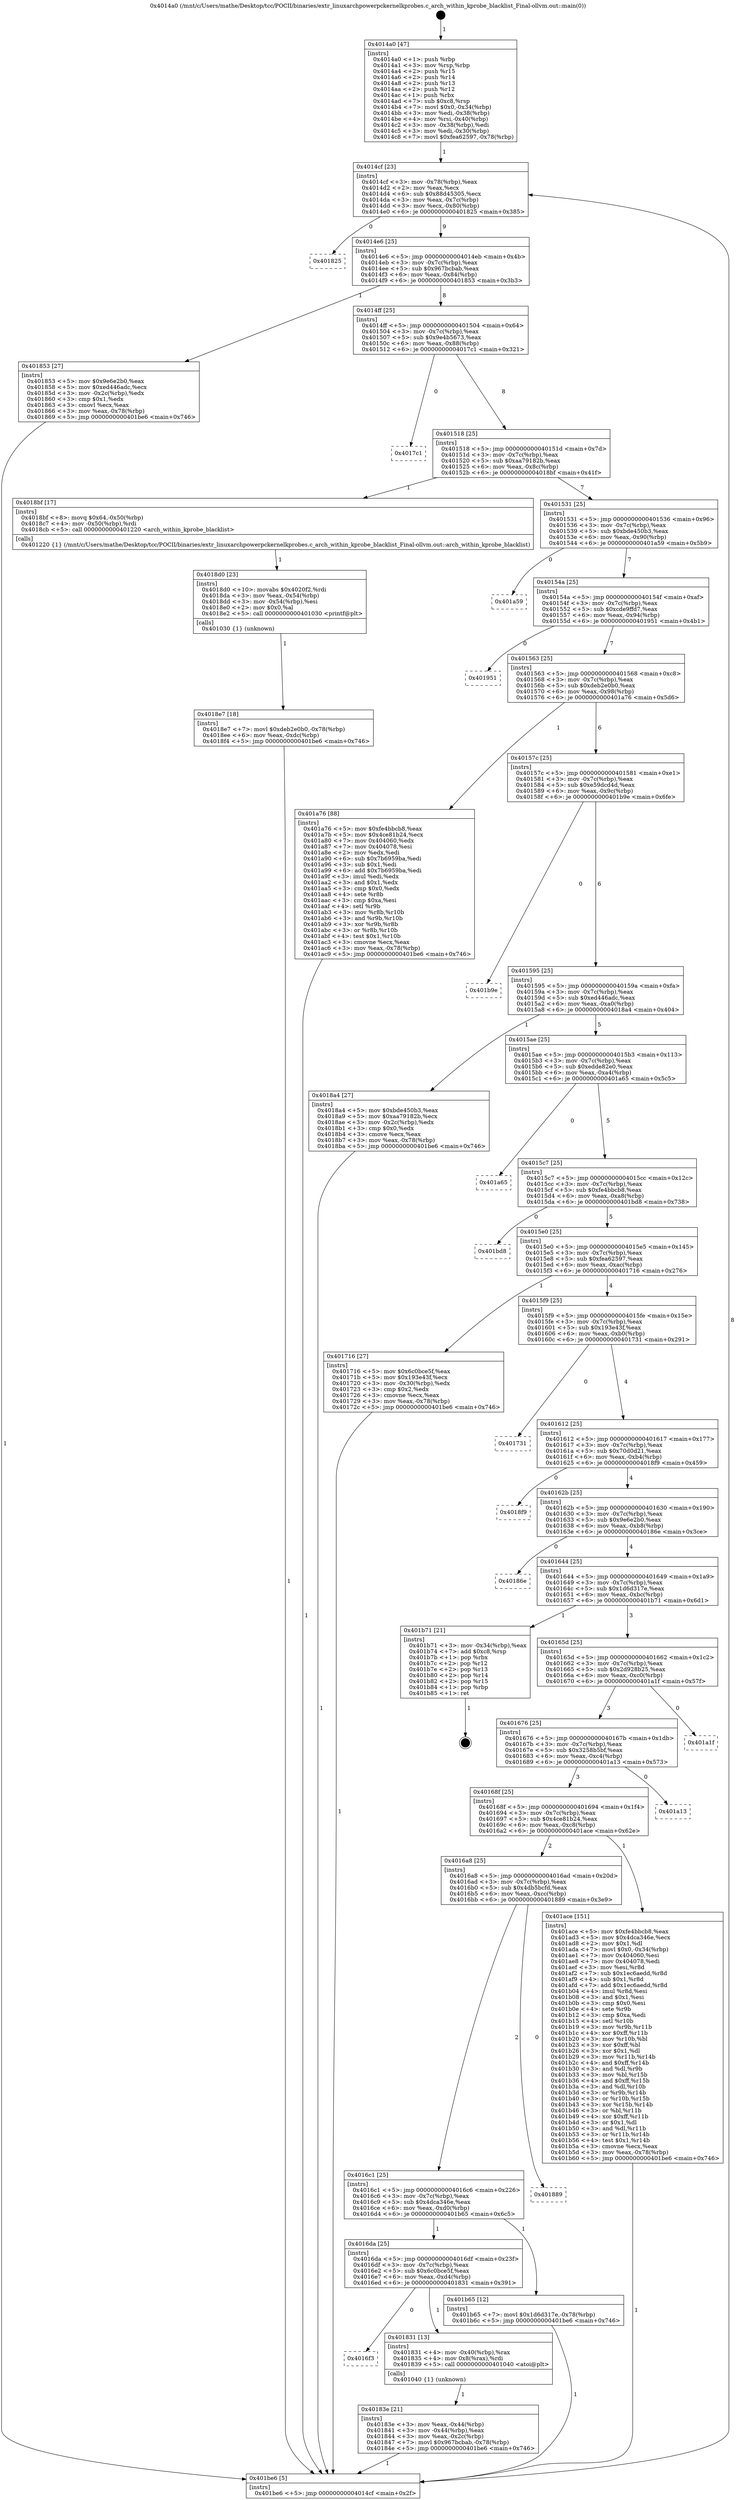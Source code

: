 digraph "0x4014a0" {
  label = "0x4014a0 (/mnt/c/Users/mathe/Desktop/tcc/POCII/binaries/extr_linuxarchpowerpckernelkprobes.c_arch_within_kprobe_blacklist_Final-ollvm.out::main(0))"
  labelloc = "t"
  node[shape=record]

  Entry [label="",width=0.3,height=0.3,shape=circle,fillcolor=black,style=filled]
  "0x4014cf" [label="{
     0x4014cf [23]\l
     | [instrs]\l
     &nbsp;&nbsp;0x4014cf \<+3\>: mov -0x78(%rbp),%eax\l
     &nbsp;&nbsp;0x4014d2 \<+2\>: mov %eax,%ecx\l
     &nbsp;&nbsp;0x4014d4 \<+6\>: sub $0x88d45305,%ecx\l
     &nbsp;&nbsp;0x4014da \<+3\>: mov %eax,-0x7c(%rbp)\l
     &nbsp;&nbsp;0x4014dd \<+3\>: mov %ecx,-0x80(%rbp)\l
     &nbsp;&nbsp;0x4014e0 \<+6\>: je 0000000000401825 \<main+0x385\>\l
  }"]
  "0x401825" [label="{
     0x401825\l
  }", style=dashed]
  "0x4014e6" [label="{
     0x4014e6 [25]\l
     | [instrs]\l
     &nbsp;&nbsp;0x4014e6 \<+5\>: jmp 00000000004014eb \<main+0x4b\>\l
     &nbsp;&nbsp;0x4014eb \<+3\>: mov -0x7c(%rbp),%eax\l
     &nbsp;&nbsp;0x4014ee \<+5\>: sub $0x967bcbab,%eax\l
     &nbsp;&nbsp;0x4014f3 \<+6\>: mov %eax,-0x84(%rbp)\l
     &nbsp;&nbsp;0x4014f9 \<+6\>: je 0000000000401853 \<main+0x3b3\>\l
  }"]
  Exit [label="",width=0.3,height=0.3,shape=circle,fillcolor=black,style=filled,peripheries=2]
  "0x401853" [label="{
     0x401853 [27]\l
     | [instrs]\l
     &nbsp;&nbsp;0x401853 \<+5\>: mov $0x9e6e2b0,%eax\l
     &nbsp;&nbsp;0x401858 \<+5\>: mov $0xed446adc,%ecx\l
     &nbsp;&nbsp;0x40185d \<+3\>: mov -0x2c(%rbp),%edx\l
     &nbsp;&nbsp;0x401860 \<+3\>: cmp $0x1,%edx\l
     &nbsp;&nbsp;0x401863 \<+3\>: cmovl %ecx,%eax\l
     &nbsp;&nbsp;0x401866 \<+3\>: mov %eax,-0x78(%rbp)\l
     &nbsp;&nbsp;0x401869 \<+5\>: jmp 0000000000401be6 \<main+0x746\>\l
  }"]
  "0x4014ff" [label="{
     0x4014ff [25]\l
     | [instrs]\l
     &nbsp;&nbsp;0x4014ff \<+5\>: jmp 0000000000401504 \<main+0x64\>\l
     &nbsp;&nbsp;0x401504 \<+3\>: mov -0x7c(%rbp),%eax\l
     &nbsp;&nbsp;0x401507 \<+5\>: sub $0x9e4b5673,%eax\l
     &nbsp;&nbsp;0x40150c \<+6\>: mov %eax,-0x88(%rbp)\l
     &nbsp;&nbsp;0x401512 \<+6\>: je 00000000004017c1 \<main+0x321\>\l
  }"]
  "0x4018e7" [label="{
     0x4018e7 [18]\l
     | [instrs]\l
     &nbsp;&nbsp;0x4018e7 \<+7\>: movl $0xdeb2e0b0,-0x78(%rbp)\l
     &nbsp;&nbsp;0x4018ee \<+6\>: mov %eax,-0xdc(%rbp)\l
     &nbsp;&nbsp;0x4018f4 \<+5\>: jmp 0000000000401be6 \<main+0x746\>\l
  }"]
  "0x4017c1" [label="{
     0x4017c1\l
  }", style=dashed]
  "0x401518" [label="{
     0x401518 [25]\l
     | [instrs]\l
     &nbsp;&nbsp;0x401518 \<+5\>: jmp 000000000040151d \<main+0x7d\>\l
     &nbsp;&nbsp;0x40151d \<+3\>: mov -0x7c(%rbp),%eax\l
     &nbsp;&nbsp;0x401520 \<+5\>: sub $0xaa79182b,%eax\l
     &nbsp;&nbsp;0x401525 \<+6\>: mov %eax,-0x8c(%rbp)\l
     &nbsp;&nbsp;0x40152b \<+6\>: je 00000000004018bf \<main+0x41f\>\l
  }"]
  "0x4018d0" [label="{
     0x4018d0 [23]\l
     | [instrs]\l
     &nbsp;&nbsp;0x4018d0 \<+10\>: movabs $0x4020f2,%rdi\l
     &nbsp;&nbsp;0x4018da \<+3\>: mov %eax,-0x54(%rbp)\l
     &nbsp;&nbsp;0x4018dd \<+3\>: mov -0x54(%rbp),%esi\l
     &nbsp;&nbsp;0x4018e0 \<+2\>: mov $0x0,%al\l
     &nbsp;&nbsp;0x4018e2 \<+5\>: call 0000000000401030 \<printf@plt\>\l
     | [calls]\l
     &nbsp;&nbsp;0x401030 \{1\} (unknown)\l
  }"]
  "0x4018bf" [label="{
     0x4018bf [17]\l
     | [instrs]\l
     &nbsp;&nbsp;0x4018bf \<+8\>: movq $0x64,-0x50(%rbp)\l
     &nbsp;&nbsp;0x4018c7 \<+4\>: mov -0x50(%rbp),%rdi\l
     &nbsp;&nbsp;0x4018cb \<+5\>: call 0000000000401220 \<arch_within_kprobe_blacklist\>\l
     | [calls]\l
     &nbsp;&nbsp;0x401220 \{1\} (/mnt/c/Users/mathe/Desktop/tcc/POCII/binaries/extr_linuxarchpowerpckernelkprobes.c_arch_within_kprobe_blacklist_Final-ollvm.out::arch_within_kprobe_blacklist)\l
  }"]
  "0x401531" [label="{
     0x401531 [25]\l
     | [instrs]\l
     &nbsp;&nbsp;0x401531 \<+5\>: jmp 0000000000401536 \<main+0x96\>\l
     &nbsp;&nbsp;0x401536 \<+3\>: mov -0x7c(%rbp),%eax\l
     &nbsp;&nbsp;0x401539 \<+5\>: sub $0xbde450b3,%eax\l
     &nbsp;&nbsp;0x40153e \<+6\>: mov %eax,-0x90(%rbp)\l
     &nbsp;&nbsp;0x401544 \<+6\>: je 0000000000401a59 \<main+0x5b9\>\l
  }"]
  "0x40183e" [label="{
     0x40183e [21]\l
     | [instrs]\l
     &nbsp;&nbsp;0x40183e \<+3\>: mov %eax,-0x44(%rbp)\l
     &nbsp;&nbsp;0x401841 \<+3\>: mov -0x44(%rbp),%eax\l
     &nbsp;&nbsp;0x401844 \<+3\>: mov %eax,-0x2c(%rbp)\l
     &nbsp;&nbsp;0x401847 \<+7\>: movl $0x967bcbab,-0x78(%rbp)\l
     &nbsp;&nbsp;0x40184e \<+5\>: jmp 0000000000401be6 \<main+0x746\>\l
  }"]
  "0x401a59" [label="{
     0x401a59\l
  }", style=dashed]
  "0x40154a" [label="{
     0x40154a [25]\l
     | [instrs]\l
     &nbsp;&nbsp;0x40154a \<+5\>: jmp 000000000040154f \<main+0xaf\>\l
     &nbsp;&nbsp;0x40154f \<+3\>: mov -0x7c(%rbp),%eax\l
     &nbsp;&nbsp;0x401552 \<+5\>: sub $0xcde9ffd7,%eax\l
     &nbsp;&nbsp;0x401557 \<+6\>: mov %eax,-0x94(%rbp)\l
     &nbsp;&nbsp;0x40155d \<+6\>: je 0000000000401951 \<main+0x4b1\>\l
  }"]
  "0x4016f3" [label="{
     0x4016f3\l
  }", style=dashed]
  "0x401951" [label="{
     0x401951\l
  }", style=dashed]
  "0x401563" [label="{
     0x401563 [25]\l
     | [instrs]\l
     &nbsp;&nbsp;0x401563 \<+5\>: jmp 0000000000401568 \<main+0xc8\>\l
     &nbsp;&nbsp;0x401568 \<+3\>: mov -0x7c(%rbp),%eax\l
     &nbsp;&nbsp;0x40156b \<+5\>: sub $0xdeb2e0b0,%eax\l
     &nbsp;&nbsp;0x401570 \<+6\>: mov %eax,-0x98(%rbp)\l
     &nbsp;&nbsp;0x401576 \<+6\>: je 0000000000401a76 \<main+0x5d6\>\l
  }"]
  "0x401831" [label="{
     0x401831 [13]\l
     | [instrs]\l
     &nbsp;&nbsp;0x401831 \<+4\>: mov -0x40(%rbp),%rax\l
     &nbsp;&nbsp;0x401835 \<+4\>: mov 0x8(%rax),%rdi\l
     &nbsp;&nbsp;0x401839 \<+5\>: call 0000000000401040 \<atoi@plt\>\l
     | [calls]\l
     &nbsp;&nbsp;0x401040 \{1\} (unknown)\l
  }"]
  "0x401a76" [label="{
     0x401a76 [88]\l
     | [instrs]\l
     &nbsp;&nbsp;0x401a76 \<+5\>: mov $0xfe4bbcb8,%eax\l
     &nbsp;&nbsp;0x401a7b \<+5\>: mov $0x4ce81b24,%ecx\l
     &nbsp;&nbsp;0x401a80 \<+7\>: mov 0x404060,%edx\l
     &nbsp;&nbsp;0x401a87 \<+7\>: mov 0x404078,%esi\l
     &nbsp;&nbsp;0x401a8e \<+2\>: mov %edx,%edi\l
     &nbsp;&nbsp;0x401a90 \<+6\>: sub $0x7b6959ba,%edi\l
     &nbsp;&nbsp;0x401a96 \<+3\>: sub $0x1,%edi\l
     &nbsp;&nbsp;0x401a99 \<+6\>: add $0x7b6959ba,%edi\l
     &nbsp;&nbsp;0x401a9f \<+3\>: imul %edi,%edx\l
     &nbsp;&nbsp;0x401aa2 \<+3\>: and $0x1,%edx\l
     &nbsp;&nbsp;0x401aa5 \<+3\>: cmp $0x0,%edx\l
     &nbsp;&nbsp;0x401aa8 \<+4\>: sete %r8b\l
     &nbsp;&nbsp;0x401aac \<+3\>: cmp $0xa,%esi\l
     &nbsp;&nbsp;0x401aaf \<+4\>: setl %r9b\l
     &nbsp;&nbsp;0x401ab3 \<+3\>: mov %r8b,%r10b\l
     &nbsp;&nbsp;0x401ab6 \<+3\>: and %r9b,%r10b\l
     &nbsp;&nbsp;0x401ab9 \<+3\>: xor %r9b,%r8b\l
     &nbsp;&nbsp;0x401abc \<+3\>: or %r8b,%r10b\l
     &nbsp;&nbsp;0x401abf \<+4\>: test $0x1,%r10b\l
     &nbsp;&nbsp;0x401ac3 \<+3\>: cmovne %ecx,%eax\l
     &nbsp;&nbsp;0x401ac6 \<+3\>: mov %eax,-0x78(%rbp)\l
     &nbsp;&nbsp;0x401ac9 \<+5\>: jmp 0000000000401be6 \<main+0x746\>\l
  }"]
  "0x40157c" [label="{
     0x40157c [25]\l
     | [instrs]\l
     &nbsp;&nbsp;0x40157c \<+5\>: jmp 0000000000401581 \<main+0xe1\>\l
     &nbsp;&nbsp;0x401581 \<+3\>: mov -0x7c(%rbp),%eax\l
     &nbsp;&nbsp;0x401584 \<+5\>: sub $0xe59dcd4d,%eax\l
     &nbsp;&nbsp;0x401589 \<+6\>: mov %eax,-0x9c(%rbp)\l
     &nbsp;&nbsp;0x40158f \<+6\>: je 0000000000401b9e \<main+0x6fe\>\l
  }"]
  "0x4016da" [label="{
     0x4016da [25]\l
     | [instrs]\l
     &nbsp;&nbsp;0x4016da \<+5\>: jmp 00000000004016df \<main+0x23f\>\l
     &nbsp;&nbsp;0x4016df \<+3\>: mov -0x7c(%rbp),%eax\l
     &nbsp;&nbsp;0x4016e2 \<+5\>: sub $0x6c0bce5f,%eax\l
     &nbsp;&nbsp;0x4016e7 \<+6\>: mov %eax,-0xd4(%rbp)\l
     &nbsp;&nbsp;0x4016ed \<+6\>: je 0000000000401831 \<main+0x391\>\l
  }"]
  "0x401b9e" [label="{
     0x401b9e\l
  }", style=dashed]
  "0x401595" [label="{
     0x401595 [25]\l
     | [instrs]\l
     &nbsp;&nbsp;0x401595 \<+5\>: jmp 000000000040159a \<main+0xfa\>\l
     &nbsp;&nbsp;0x40159a \<+3\>: mov -0x7c(%rbp),%eax\l
     &nbsp;&nbsp;0x40159d \<+5\>: sub $0xed446adc,%eax\l
     &nbsp;&nbsp;0x4015a2 \<+6\>: mov %eax,-0xa0(%rbp)\l
     &nbsp;&nbsp;0x4015a8 \<+6\>: je 00000000004018a4 \<main+0x404\>\l
  }"]
  "0x401b65" [label="{
     0x401b65 [12]\l
     | [instrs]\l
     &nbsp;&nbsp;0x401b65 \<+7\>: movl $0x1d6d317e,-0x78(%rbp)\l
     &nbsp;&nbsp;0x401b6c \<+5\>: jmp 0000000000401be6 \<main+0x746\>\l
  }"]
  "0x4018a4" [label="{
     0x4018a4 [27]\l
     | [instrs]\l
     &nbsp;&nbsp;0x4018a4 \<+5\>: mov $0xbde450b3,%eax\l
     &nbsp;&nbsp;0x4018a9 \<+5\>: mov $0xaa79182b,%ecx\l
     &nbsp;&nbsp;0x4018ae \<+3\>: mov -0x2c(%rbp),%edx\l
     &nbsp;&nbsp;0x4018b1 \<+3\>: cmp $0x0,%edx\l
     &nbsp;&nbsp;0x4018b4 \<+3\>: cmove %ecx,%eax\l
     &nbsp;&nbsp;0x4018b7 \<+3\>: mov %eax,-0x78(%rbp)\l
     &nbsp;&nbsp;0x4018ba \<+5\>: jmp 0000000000401be6 \<main+0x746\>\l
  }"]
  "0x4015ae" [label="{
     0x4015ae [25]\l
     | [instrs]\l
     &nbsp;&nbsp;0x4015ae \<+5\>: jmp 00000000004015b3 \<main+0x113\>\l
     &nbsp;&nbsp;0x4015b3 \<+3\>: mov -0x7c(%rbp),%eax\l
     &nbsp;&nbsp;0x4015b6 \<+5\>: sub $0xedde82e0,%eax\l
     &nbsp;&nbsp;0x4015bb \<+6\>: mov %eax,-0xa4(%rbp)\l
     &nbsp;&nbsp;0x4015c1 \<+6\>: je 0000000000401a65 \<main+0x5c5\>\l
  }"]
  "0x4016c1" [label="{
     0x4016c1 [25]\l
     | [instrs]\l
     &nbsp;&nbsp;0x4016c1 \<+5\>: jmp 00000000004016c6 \<main+0x226\>\l
     &nbsp;&nbsp;0x4016c6 \<+3\>: mov -0x7c(%rbp),%eax\l
     &nbsp;&nbsp;0x4016c9 \<+5\>: sub $0x4dca346e,%eax\l
     &nbsp;&nbsp;0x4016ce \<+6\>: mov %eax,-0xd0(%rbp)\l
     &nbsp;&nbsp;0x4016d4 \<+6\>: je 0000000000401b65 \<main+0x6c5\>\l
  }"]
  "0x401a65" [label="{
     0x401a65\l
  }", style=dashed]
  "0x4015c7" [label="{
     0x4015c7 [25]\l
     | [instrs]\l
     &nbsp;&nbsp;0x4015c7 \<+5\>: jmp 00000000004015cc \<main+0x12c\>\l
     &nbsp;&nbsp;0x4015cc \<+3\>: mov -0x7c(%rbp),%eax\l
     &nbsp;&nbsp;0x4015cf \<+5\>: sub $0xfe4bbcb8,%eax\l
     &nbsp;&nbsp;0x4015d4 \<+6\>: mov %eax,-0xa8(%rbp)\l
     &nbsp;&nbsp;0x4015da \<+6\>: je 0000000000401bd8 \<main+0x738\>\l
  }"]
  "0x401889" [label="{
     0x401889\l
  }", style=dashed]
  "0x401bd8" [label="{
     0x401bd8\l
  }", style=dashed]
  "0x4015e0" [label="{
     0x4015e0 [25]\l
     | [instrs]\l
     &nbsp;&nbsp;0x4015e0 \<+5\>: jmp 00000000004015e5 \<main+0x145\>\l
     &nbsp;&nbsp;0x4015e5 \<+3\>: mov -0x7c(%rbp),%eax\l
     &nbsp;&nbsp;0x4015e8 \<+5\>: sub $0xfea62597,%eax\l
     &nbsp;&nbsp;0x4015ed \<+6\>: mov %eax,-0xac(%rbp)\l
     &nbsp;&nbsp;0x4015f3 \<+6\>: je 0000000000401716 \<main+0x276\>\l
  }"]
  "0x4016a8" [label="{
     0x4016a8 [25]\l
     | [instrs]\l
     &nbsp;&nbsp;0x4016a8 \<+5\>: jmp 00000000004016ad \<main+0x20d\>\l
     &nbsp;&nbsp;0x4016ad \<+3\>: mov -0x7c(%rbp),%eax\l
     &nbsp;&nbsp;0x4016b0 \<+5\>: sub $0x4db5bcfd,%eax\l
     &nbsp;&nbsp;0x4016b5 \<+6\>: mov %eax,-0xcc(%rbp)\l
     &nbsp;&nbsp;0x4016bb \<+6\>: je 0000000000401889 \<main+0x3e9\>\l
  }"]
  "0x401716" [label="{
     0x401716 [27]\l
     | [instrs]\l
     &nbsp;&nbsp;0x401716 \<+5\>: mov $0x6c0bce5f,%eax\l
     &nbsp;&nbsp;0x40171b \<+5\>: mov $0x193e43f,%ecx\l
     &nbsp;&nbsp;0x401720 \<+3\>: mov -0x30(%rbp),%edx\l
     &nbsp;&nbsp;0x401723 \<+3\>: cmp $0x2,%edx\l
     &nbsp;&nbsp;0x401726 \<+3\>: cmovne %ecx,%eax\l
     &nbsp;&nbsp;0x401729 \<+3\>: mov %eax,-0x78(%rbp)\l
     &nbsp;&nbsp;0x40172c \<+5\>: jmp 0000000000401be6 \<main+0x746\>\l
  }"]
  "0x4015f9" [label="{
     0x4015f9 [25]\l
     | [instrs]\l
     &nbsp;&nbsp;0x4015f9 \<+5\>: jmp 00000000004015fe \<main+0x15e\>\l
     &nbsp;&nbsp;0x4015fe \<+3\>: mov -0x7c(%rbp),%eax\l
     &nbsp;&nbsp;0x401601 \<+5\>: sub $0x193e43f,%eax\l
     &nbsp;&nbsp;0x401606 \<+6\>: mov %eax,-0xb0(%rbp)\l
     &nbsp;&nbsp;0x40160c \<+6\>: je 0000000000401731 \<main+0x291\>\l
  }"]
  "0x401be6" [label="{
     0x401be6 [5]\l
     | [instrs]\l
     &nbsp;&nbsp;0x401be6 \<+5\>: jmp 00000000004014cf \<main+0x2f\>\l
  }"]
  "0x4014a0" [label="{
     0x4014a0 [47]\l
     | [instrs]\l
     &nbsp;&nbsp;0x4014a0 \<+1\>: push %rbp\l
     &nbsp;&nbsp;0x4014a1 \<+3\>: mov %rsp,%rbp\l
     &nbsp;&nbsp;0x4014a4 \<+2\>: push %r15\l
     &nbsp;&nbsp;0x4014a6 \<+2\>: push %r14\l
     &nbsp;&nbsp;0x4014a8 \<+2\>: push %r13\l
     &nbsp;&nbsp;0x4014aa \<+2\>: push %r12\l
     &nbsp;&nbsp;0x4014ac \<+1\>: push %rbx\l
     &nbsp;&nbsp;0x4014ad \<+7\>: sub $0xc8,%rsp\l
     &nbsp;&nbsp;0x4014b4 \<+7\>: movl $0x0,-0x34(%rbp)\l
     &nbsp;&nbsp;0x4014bb \<+3\>: mov %edi,-0x38(%rbp)\l
     &nbsp;&nbsp;0x4014be \<+4\>: mov %rsi,-0x40(%rbp)\l
     &nbsp;&nbsp;0x4014c2 \<+3\>: mov -0x38(%rbp),%edi\l
     &nbsp;&nbsp;0x4014c5 \<+3\>: mov %edi,-0x30(%rbp)\l
     &nbsp;&nbsp;0x4014c8 \<+7\>: movl $0xfea62597,-0x78(%rbp)\l
  }"]
  "0x401ace" [label="{
     0x401ace [151]\l
     | [instrs]\l
     &nbsp;&nbsp;0x401ace \<+5\>: mov $0xfe4bbcb8,%eax\l
     &nbsp;&nbsp;0x401ad3 \<+5\>: mov $0x4dca346e,%ecx\l
     &nbsp;&nbsp;0x401ad8 \<+2\>: mov $0x1,%dl\l
     &nbsp;&nbsp;0x401ada \<+7\>: movl $0x0,-0x34(%rbp)\l
     &nbsp;&nbsp;0x401ae1 \<+7\>: mov 0x404060,%esi\l
     &nbsp;&nbsp;0x401ae8 \<+7\>: mov 0x404078,%edi\l
     &nbsp;&nbsp;0x401aef \<+3\>: mov %esi,%r8d\l
     &nbsp;&nbsp;0x401af2 \<+7\>: sub $0x1ec6aedd,%r8d\l
     &nbsp;&nbsp;0x401af9 \<+4\>: sub $0x1,%r8d\l
     &nbsp;&nbsp;0x401afd \<+7\>: add $0x1ec6aedd,%r8d\l
     &nbsp;&nbsp;0x401b04 \<+4\>: imul %r8d,%esi\l
     &nbsp;&nbsp;0x401b08 \<+3\>: and $0x1,%esi\l
     &nbsp;&nbsp;0x401b0b \<+3\>: cmp $0x0,%esi\l
     &nbsp;&nbsp;0x401b0e \<+4\>: sete %r9b\l
     &nbsp;&nbsp;0x401b12 \<+3\>: cmp $0xa,%edi\l
     &nbsp;&nbsp;0x401b15 \<+4\>: setl %r10b\l
     &nbsp;&nbsp;0x401b19 \<+3\>: mov %r9b,%r11b\l
     &nbsp;&nbsp;0x401b1c \<+4\>: xor $0xff,%r11b\l
     &nbsp;&nbsp;0x401b20 \<+3\>: mov %r10b,%bl\l
     &nbsp;&nbsp;0x401b23 \<+3\>: xor $0xff,%bl\l
     &nbsp;&nbsp;0x401b26 \<+3\>: xor $0x1,%dl\l
     &nbsp;&nbsp;0x401b29 \<+3\>: mov %r11b,%r14b\l
     &nbsp;&nbsp;0x401b2c \<+4\>: and $0xff,%r14b\l
     &nbsp;&nbsp;0x401b30 \<+3\>: and %dl,%r9b\l
     &nbsp;&nbsp;0x401b33 \<+3\>: mov %bl,%r15b\l
     &nbsp;&nbsp;0x401b36 \<+4\>: and $0xff,%r15b\l
     &nbsp;&nbsp;0x401b3a \<+3\>: and %dl,%r10b\l
     &nbsp;&nbsp;0x401b3d \<+3\>: or %r9b,%r14b\l
     &nbsp;&nbsp;0x401b40 \<+3\>: or %r10b,%r15b\l
     &nbsp;&nbsp;0x401b43 \<+3\>: xor %r15b,%r14b\l
     &nbsp;&nbsp;0x401b46 \<+3\>: or %bl,%r11b\l
     &nbsp;&nbsp;0x401b49 \<+4\>: xor $0xff,%r11b\l
     &nbsp;&nbsp;0x401b4d \<+3\>: or $0x1,%dl\l
     &nbsp;&nbsp;0x401b50 \<+3\>: and %dl,%r11b\l
     &nbsp;&nbsp;0x401b53 \<+3\>: or %r11b,%r14b\l
     &nbsp;&nbsp;0x401b56 \<+4\>: test $0x1,%r14b\l
     &nbsp;&nbsp;0x401b5a \<+3\>: cmovne %ecx,%eax\l
     &nbsp;&nbsp;0x401b5d \<+3\>: mov %eax,-0x78(%rbp)\l
     &nbsp;&nbsp;0x401b60 \<+5\>: jmp 0000000000401be6 \<main+0x746\>\l
  }"]
  "0x401731" [label="{
     0x401731\l
  }", style=dashed]
  "0x401612" [label="{
     0x401612 [25]\l
     | [instrs]\l
     &nbsp;&nbsp;0x401612 \<+5\>: jmp 0000000000401617 \<main+0x177\>\l
     &nbsp;&nbsp;0x401617 \<+3\>: mov -0x7c(%rbp),%eax\l
     &nbsp;&nbsp;0x40161a \<+5\>: sub $0x70d0d21,%eax\l
     &nbsp;&nbsp;0x40161f \<+6\>: mov %eax,-0xb4(%rbp)\l
     &nbsp;&nbsp;0x401625 \<+6\>: je 00000000004018f9 \<main+0x459\>\l
  }"]
  "0x40168f" [label="{
     0x40168f [25]\l
     | [instrs]\l
     &nbsp;&nbsp;0x40168f \<+5\>: jmp 0000000000401694 \<main+0x1f4\>\l
     &nbsp;&nbsp;0x401694 \<+3\>: mov -0x7c(%rbp),%eax\l
     &nbsp;&nbsp;0x401697 \<+5\>: sub $0x4ce81b24,%eax\l
     &nbsp;&nbsp;0x40169c \<+6\>: mov %eax,-0xc8(%rbp)\l
     &nbsp;&nbsp;0x4016a2 \<+6\>: je 0000000000401ace \<main+0x62e\>\l
  }"]
  "0x4018f9" [label="{
     0x4018f9\l
  }", style=dashed]
  "0x40162b" [label="{
     0x40162b [25]\l
     | [instrs]\l
     &nbsp;&nbsp;0x40162b \<+5\>: jmp 0000000000401630 \<main+0x190\>\l
     &nbsp;&nbsp;0x401630 \<+3\>: mov -0x7c(%rbp),%eax\l
     &nbsp;&nbsp;0x401633 \<+5\>: sub $0x9e6e2b0,%eax\l
     &nbsp;&nbsp;0x401638 \<+6\>: mov %eax,-0xb8(%rbp)\l
     &nbsp;&nbsp;0x40163e \<+6\>: je 000000000040186e \<main+0x3ce\>\l
  }"]
  "0x401a13" [label="{
     0x401a13\l
  }", style=dashed]
  "0x40186e" [label="{
     0x40186e\l
  }", style=dashed]
  "0x401644" [label="{
     0x401644 [25]\l
     | [instrs]\l
     &nbsp;&nbsp;0x401644 \<+5\>: jmp 0000000000401649 \<main+0x1a9\>\l
     &nbsp;&nbsp;0x401649 \<+3\>: mov -0x7c(%rbp),%eax\l
     &nbsp;&nbsp;0x40164c \<+5\>: sub $0x1d6d317e,%eax\l
     &nbsp;&nbsp;0x401651 \<+6\>: mov %eax,-0xbc(%rbp)\l
     &nbsp;&nbsp;0x401657 \<+6\>: je 0000000000401b71 \<main+0x6d1\>\l
  }"]
  "0x401676" [label="{
     0x401676 [25]\l
     | [instrs]\l
     &nbsp;&nbsp;0x401676 \<+5\>: jmp 000000000040167b \<main+0x1db\>\l
     &nbsp;&nbsp;0x40167b \<+3\>: mov -0x7c(%rbp),%eax\l
     &nbsp;&nbsp;0x40167e \<+5\>: sub $0x3258b5bf,%eax\l
     &nbsp;&nbsp;0x401683 \<+6\>: mov %eax,-0xc4(%rbp)\l
     &nbsp;&nbsp;0x401689 \<+6\>: je 0000000000401a13 \<main+0x573\>\l
  }"]
  "0x401b71" [label="{
     0x401b71 [21]\l
     | [instrs]\l
     &nbsp;&nbsp;0x401b71 \<+3\>: mov -0x34(%rbp),%eax\l
     &nbsp;&nbsp;0x401b74 \<+7\>: add $0xc8,%rsp\l
     &nbsp;&nbsp;0x401b7b \<+1\>: pop %rbx\l
     &nbsp;&nbsp;0x401b7c \<+2\>: pop %r12\l
     &nbsp;&nbsp;0x401b7e \<+2\>: pop %r13\l
     &nbsp;&nbsp;0x401b80 \<+2\>: pop %r14\l
     &nbsp;&nbsp;0x401b82 \<+2\>: pop %r15\l
     &nbsp;&nbsp;0x401b84 \<+1\>: pop %rbp\l
     &nbsp;&nbsp;0x401b85 \<+1\>: ret\l
  }"]
  "0x40165d" [label="{
     0x40165d [25]\l
     | [instrs]\l
     &nbsp;&nbsp;0x40165d \<+5\>: jmp 0000000000401662 \<main+0x1c2\>\l
     &nbsp;&nbsp;0x401662 \<+3\>: mov -0x7c(%rbp),%eax\l
     &nbsp;&nbsp;0x401665 \<+5\>: sub $0x2d928b25,%eax\l
     &nbsp;&nbsp;0x40166a \<+6\>: mov %eax,-0xc0(%rbp)\l
     &nbsp;&nbsp;0x401670 \<+6\>: je 0000000000401a1f \<main+0x57f\>\l
  }"]
  "0x401a1f" [label="{
     0x401a1f\l
  }", style=dashed]
  Entry -> "0x4014a0" [label=" 1"]
  "0x4014cf" -> "0x401825" [label=" 0"]
  "0x4014cf" -> "0x4014e6" [label=" 9"]
  "0x401b71" -> Exit [label=" 1"]
  "0x4014e6" -> "0x401853" [label=" 1"]
  "0x4014e6" -> "0x4014ff" [label=" 8"]
  "0x401b65" -> "0x401be6" [label=" 1"]
  "0x4014ff" -> "0x4017c1" [label=" 0"]
  "0x4014ff" -> "0x401518" [label=" 8"]
  "0x401ace" -> "0x401be6" [label=" 1"]
  "0x401518" -> "0x4018bf" [label=" 1"]
  "0x401518" -> "0x401531" [label=" 7"]
  "0x401a76" -> "0x401be6" [label=" 1"]
  "0x401531" -> "0x401a59" [label=" 0"]
  "0x401531" -> "0x40154a" [label=" 7"]
  "0x4018e7" -> "0x401be6" [label=" 1"]
  "0x40154a" -> "0x401951" [label=" 0"]
  "0x40154a" -> "0x401563" [label=" 7"]
  "0x4018d0" -> "0x4018e7" [label=" 1"]
  "0x401563" -> "0x401a76" [label=" 1"]
  "0x401563" -> "0x40157c" [label=" 6"]
  "0x4018bf" -> "0x4018d0" [label=" 1"]
  "0x40157c" -> "0x401b9e" [label=" 0"]
  "0x40157c" -> "0x401595" [label=" 6"]
  "0x401853" -> "0x401be6" [label=" 1"]
  "0x401595" -> "0x4018a4" [label=" 1"]
  "0x401595" -> "0x4015ae" [label=" 5"]
  "0x40183e" -> "0x401be6" [label=" 1"]
  "0x4015ae" -> "0x401a65" [label=" 0"]
  "0x4015ae" -> "0x4015c7" [label=" 5"]
  "0x4016da" -> "0x4016f3" [label=" 0"]
  "0x4015c7" -> "0x401bd8" [label=" 0"]
  "0x4015c7" -> "0x4015e0" [label=" 5"]
  "0x4016da" -> "0x401831" [label=" 1"]
  "0x4015e0" -> "0x401716" [label=" 1"]
  "0x4015e0" -> "0x4015f9" [label=" 4"]
  "0x401716" -> "0x401be6" [label=" 1"]
  "0x4014a0" -> "0x4014cf" [label=" 1"]
  "0x401be6" -> "0x4014cf" [label=" 8"]
  "0x4016c1" -> "0x4016da" [label=" 1"]
  "0x4015f9" -> "0x401731" [label=" 0"]
  "0x4015f9" -> "0x401612" [label=" 4"]
  "0x4016c1" -> "0x401b65" [label=" 1"]
  "0x401612" -> "0x4018f9" [label=" 0"]
  "0x401612" -> "0x40162b" [label=" 4"]
  "0x4016a8" -> "0x4016c1" [label=" 2"]
  "0x40162b" -> "0x40186e" [label=" 0"]
  "0x40162b" -> "0x401644" [label=" 4"]
  "0x4016a8" -> "0x401889" [label=" 0"]
  "0x401644" -> "0x401b71" [label=" 1"]
  "0x401644" -> "0x40165d" [label=" 3"]
  "0x40168f" -> "0x4016a8" [label=" 2"]
  "0x40165d" -> "0x401a1f" [label=" 0"]
  "0x40165d" -> "0x401676" [label=" 3"]
  "0x4018a4" -> "0x401be6" [label=" 1"]
  "0x401676" -> "0x401a13" [label=" 0"]
  "0x401676" -> "0x40168f" [label=" 3"]
  "0x401831" -> "0x40183e" [label=" 1"]
  "0x40168f" -> "0x401ace" [label=" 1"]
}
